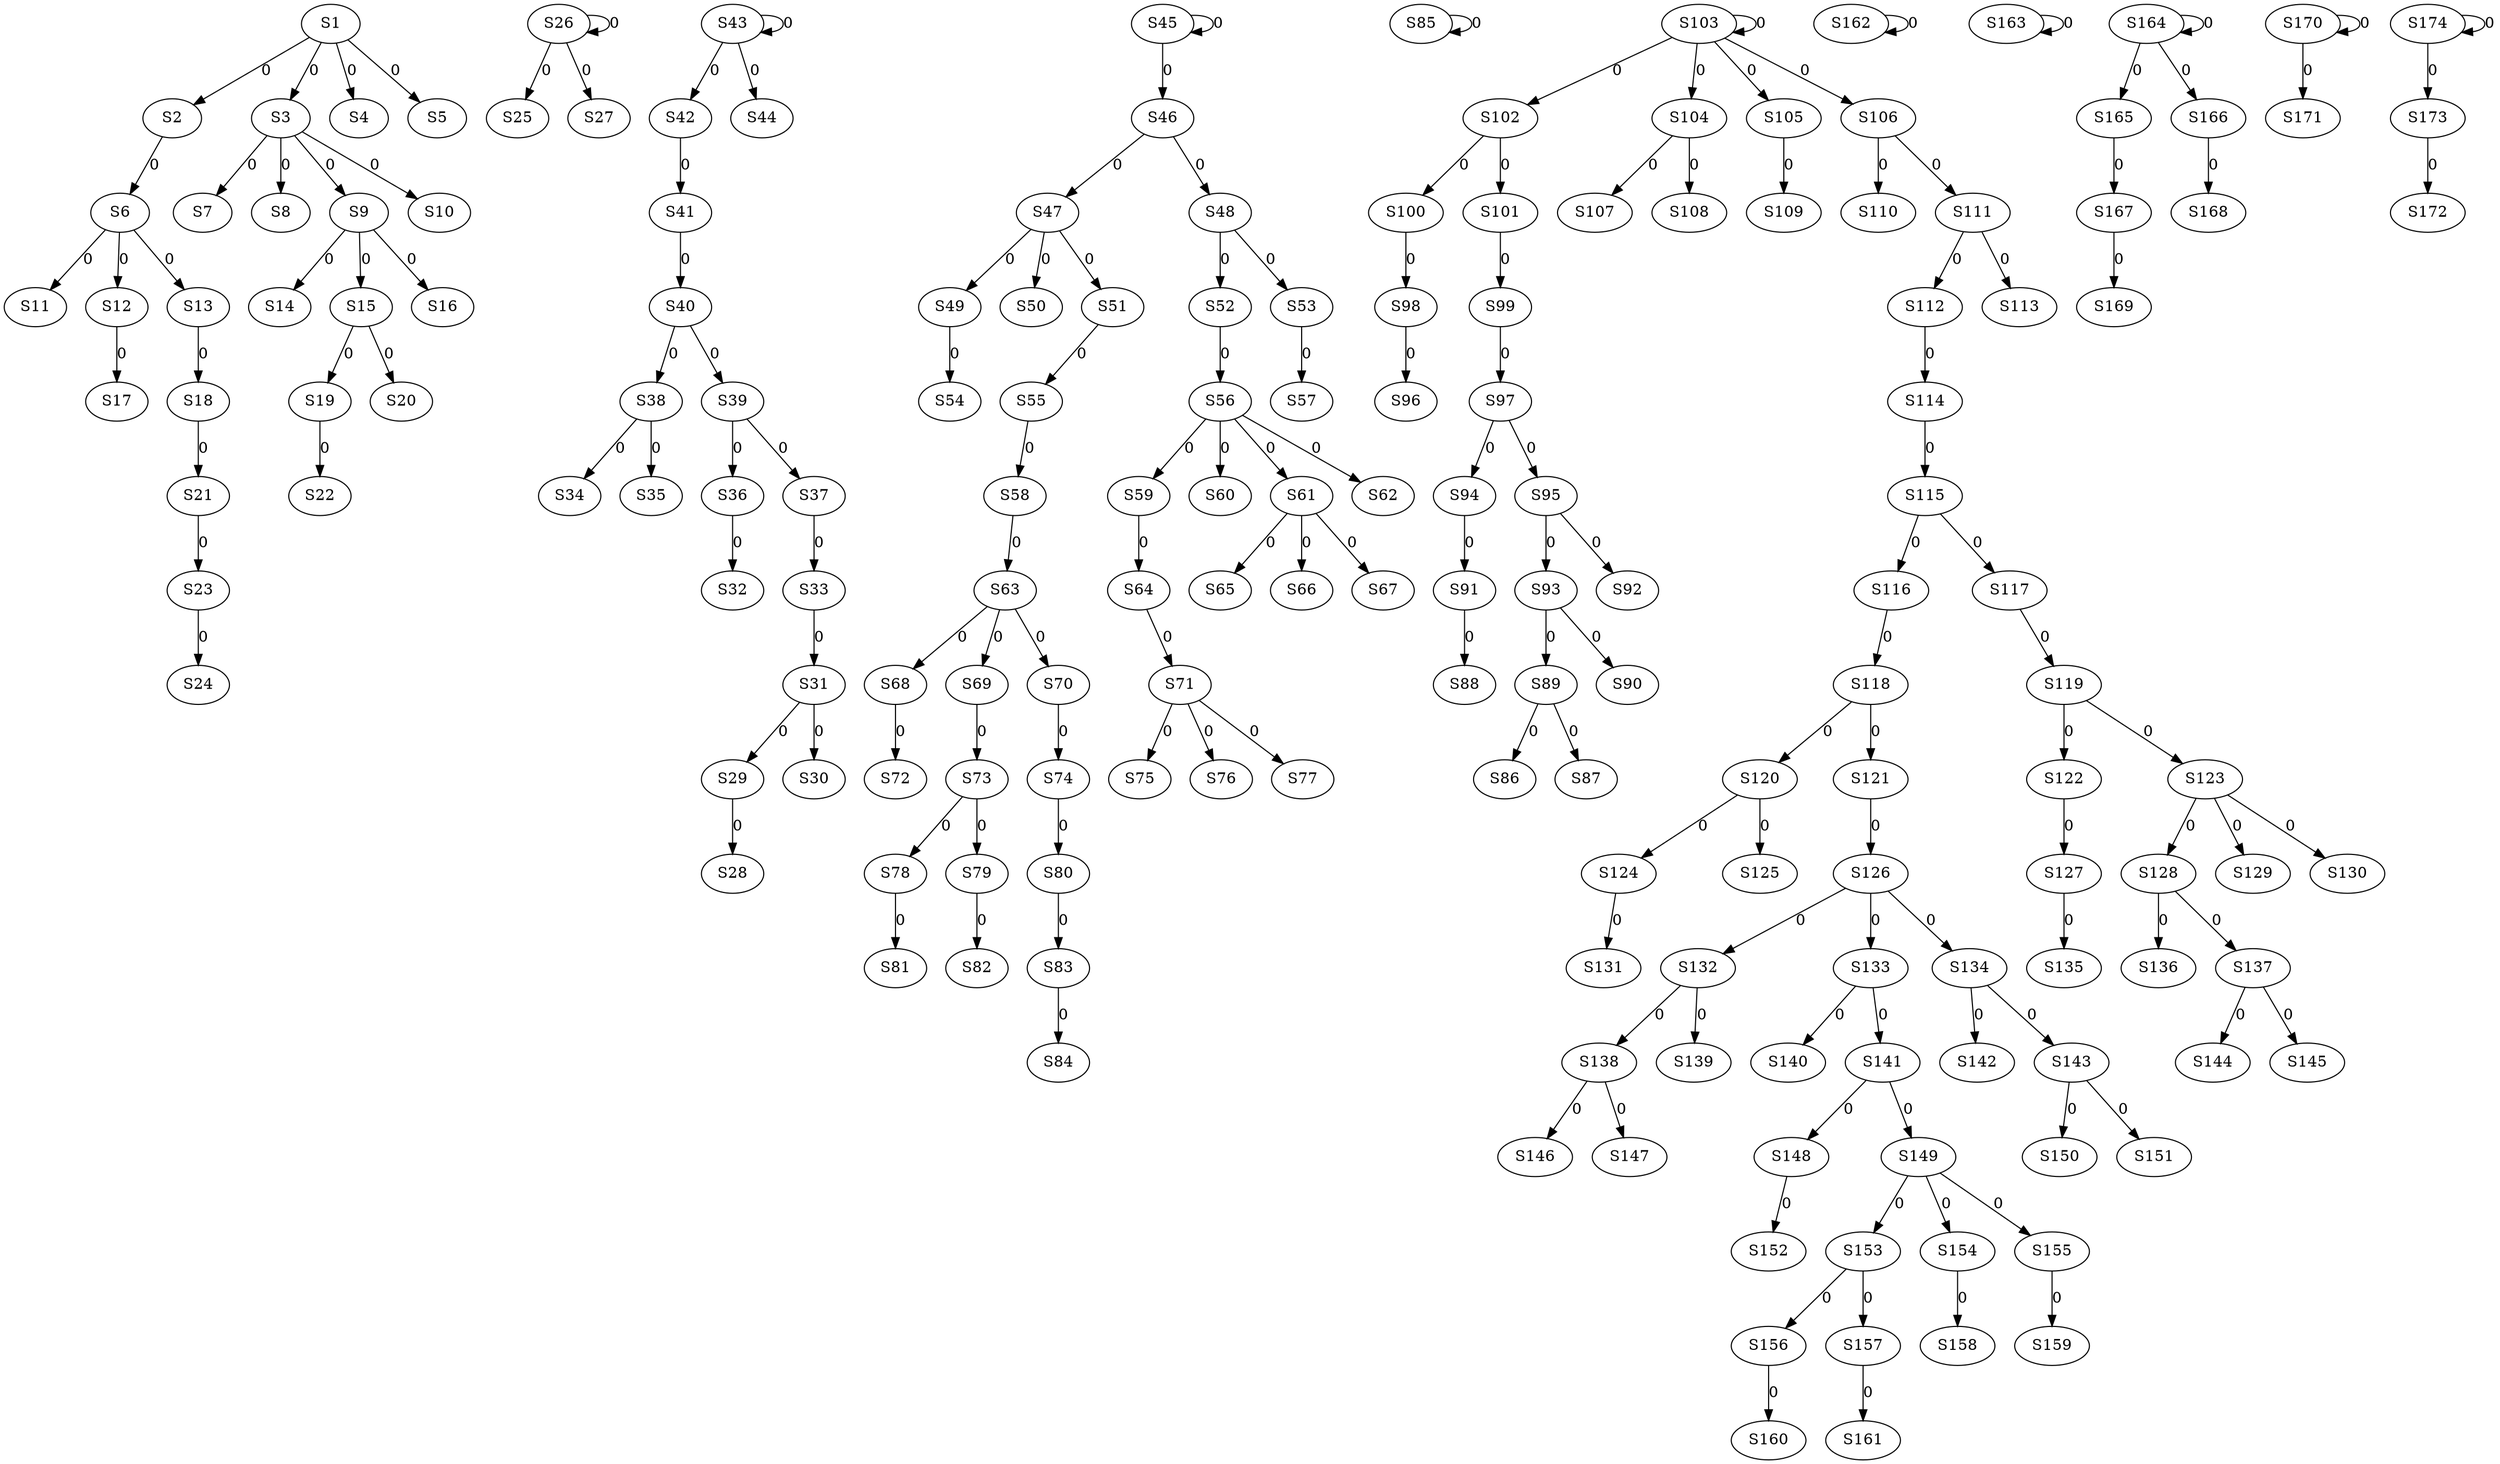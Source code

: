 strict digraph {
	S1 -> S2 [ label = 0 ];
	S1 -> S3 [ label = 0 ];
	S1 -> S4 [ label = 0 ];
	S1 -> S5 [ label = 0 ];
	S2 -> S6 [ label = 0 ];
	S3 -> S7 [ label = 0 ];
	S3 -> S8 [ label = 0 ];
	S3 -> S9 [ label = 0 ];
	S3 -> S10 [ label = 0 ];
	S6 -> S11 [ label = 0 ];
	S6 -> S12 [ label = 0 ];
	S6 -> S13 [ label = 0 ];
	S9 -> S14 [ label = 0 ];
	S9 -> S15 [ label = 0 ];
	S9 -> S16 [ label = 0 ];
	S12 -> S17 [ label = 0 ];
	S13 -> S18 [ label = 0 ];
	S15 -> S19 [ label = 0 ];
	S15 -> S20 [ label = 0 ];
	S18 -> S21 [ label = 0 ];
	S19 -> S22 [ label = 0 ];
	S21 -> S23 [ label = 0 ];
	S23 -> S24 [ label = 0 ];
	S26 -> S25 [ label = 0 ];
	S26 -> S26 [ label = 0 ];
	S26 -> S27 [ label = 0 ];
	S29 -> S28 [ label = 0 ];
	S31 -> S29 [ label = 0 ];
	S31 -> S30 [ label = 0 ];
	S33 -> S31 [ label = 0 ];
	S36 -> S32 [ label = 0 ];
	S37 -> S33 [ label = 0 ];
	S38 -> S34 [ label = 0 ];
	S38 -> S35 [ label = 0 ];
	S39 -> S36 [ label = 0 ];
	S39 -> S37 [ label = 0 ];
	S40 -> S38 [ label = 0 ];
	S40 -> S39 [ label = 0 ];
	S41 -> S40 [ label = 0 ];
	S42 -> S41 [ label = 0 ];
	S43 -> S42 [ label = 0 ];
	S43 -> S43 [ label = 0 ];
	S43 -> S44 [ label = 0 ];
	S45 -> S45 [ label = 0 ];
	S45 -> S46 [ label = 0 ];
	S46 -> S47 [ label = 0 ];
	S46 -> S48 [ label = 0 ];
	S47 -> S49 [ label = 0 ];
	S47 -> S50 [ label = 0 ];
	S47 -> S51 [ label = 0 ];
	S48 -> S52 [ label = 0 ];
	S48 -> S53 [ label = 0 ];
	S49 -> S54 [ label = 0 ];
	S51 -> S55 [ label = 0 ];
	S52 -> S56 [ label = 0 ];
	S53 -> S57 [ label = 0 ];
	S55 -> S58 [ label = 0 ];
	S56 -> S59 [ label = 0 ];
	S56 -> S60 [ label = 0 ];
	S56 -> S61 [ label = 0 ];
	S56 -> S62 [ label = 0 ];
	S58 -> S63 [ label = 0 ];
	S59 -> S64 [ label = 0 ];
	S61 -> S65 [ label = 0 ];
	S61 -> S66 [ label = 0 ];
	S61 -> S67 [ label = 0 ];
	S63 -> S68 [ label = 0 ];
	S63 -> S69 [ label = 0 ];
	S63 -> S70 [ label = 0 ];
	S64 -> S71 [ label = 0 ];
	S68 -> S72 [ label = 0 ];
	S69 -> S73 [ label = 0 ];
	S70 -> S74 [ label = 0 ];
	S71 -> S75 [ label = 0 ];
	S71 -> S76 [ label = 0 ];
	S71 -> S77 [ label = 0 ];
	S73 -> S78 [ label = 0 ];
	S73 -> S79 [ label = 0 ];
	S74 -> S80 [ label = 0 ];
	S78 -> S81 [ label = 0 ];
	S79 -> S82 [ label = 0 ];
	S80 -> S83 [ label = 0 ];
	S83 -> S84 [ label = 0 ];
	S85 -> S85 [ label = 0 ];
	S89 -> S86 [ label = 0 ];
	S89 -> S87 [ label = 0 ];
	S91 -> S88 [ label = 0 ];
	S93 -> S89 [ label = 0 ];
	S93 -> S90 [ label = 0 ];
	S94 -> S91 [ label = 0 ];
	S95 -> S92 [ label = 0 ];
	S95 -> S93 [ label = 0 ];
	S97 -> S94 [ label = 0 ];
	S97 -> S95 [ label = 0 ];
	S98 -> S96 [ label = 0 ];
	S99 -> S97 [ label = 0 ];
	S100 -> S98 [ label = 0 ];
	S101 -> S99 [ label = 0 ];
	S102 -> S100 [ label = 0 ];
	S102 -> S101 [ label = 0 ];
	S103 -> S102 [ label = 0 ];
	S103 -> S103 [ label = 0 ];
	S103 -> S104 [ label = 0 ];
	S103 -> S105 [ label = 0 ];
	S103 -> S106 [ label = 0 ];
	S104 -> S107 [ label = 0 ];
	S104 -> S108 [ label = 0 ];
	S105 -> S109 [ label = 0 ];
	S106 -> S110 [ label = 0 ];
	S106 -> S111 [ label = 0 ];
	S111 -> S112 [ label = 0 ];
	S111 -> S113 [ label = 0 ];
	S112 -> S114 [ label = 0 ];
	S114 -> S115 [ label = 0 ];
	S115 -> S116 [ label = 0 ];
	S115 -> S117 [ label = 0 ];
	S116 -> S118 [ label = 0 ];
	S117 -> S119 [ label = 0 ];
	S118 -> S120 [ label = 0 ];
	S118 -> S121 [ label = 0 ];
	S119 -> S122 [ label = 0 ];
	S119 -> S123 [ label = 0 ];
	S120 -> S124 [ label = 0 ];
	S120 -> S125 [ label = 0 ];
	S121 -> S126 [ label = 0 ];
	S122 -> S127 [ label = 0 ];
	S123 -> S128 [ label = 0 ];
	S123 -> S129 [ label = 0 ];
	S123 -> S130 [ label = 0 ];
	S124 -> S131 [ label = 0 ];
	S126 -> S132 [ label = 0 ];
	S126 -> S133 [ label = 0 ];
	S126 -> S134 [ label = 0 ];
	S127 -> S135 [ label = 0 ];
	S128 -> S136 [ label = 0 ];
	S128 -> S137 [ label = 0 ];
	S132 -> S138 [ label = 0 ];
	S132 -> S139 [ label = 0 ];
	S133 -> S140 [ label = 0 ];
	S133 -> S141 [ label = 0 ];
	S134 -> S142 [ label = 0 ];
	S134 -> S143 [ label = 0 ];
	S137 -> S144 [ label = 0 ];
	S137 -> S145 [ label = 0 ];
	S138 -> S146 [ label = 0 ];
	S138 -> S147 [ label = 0 ];
	S141 -> S148 [ label = 0 ];
	S141 -> S149 [ label = 0 ];
	S143 -> S150 [ label = 0 ];
	S143 -> S151 [ label = 0 ];
	S148 -> S152 [ label = 0 ];
	S149 -> S153 [ label = 0 ];
	S149 -> S154 [ label = 0 ];
	S149 -> S155 [ label = 0 ];
	S153 -> S156 [ label = 0 ];
	S153 -> S157 [ label = 0 ];
	S154 -> S158 [ label = 0 ];
	S155 -> S159 [ label = 0 ];
	S156 -> S160 [ label = 0 ];
	S157 -> S161 [ label = 0 ];
	S162 -> S162 [ label = 0 ];
	S163 -> S163 [ label = 0 ];
	S164 -> S164 [ label = 0 ];
	S164 -> S165 [ label = 0 ];
	S164 -> S166 [ label = 0 ];
	S165 -> S167 [ label = 0 ];
	S166 -> S168 [ label = 0 ];
	S167 -> S169 [ label = 0 ];
	S170 -> S170 [ label = 0 ];
	S170 -> S171 [ label = 0 ];
	S173 -> S172 [ label = 0 ];
	S174 -> S173 [ label = 0 ];
	S174 -> S174 [ label = 0 ];
}